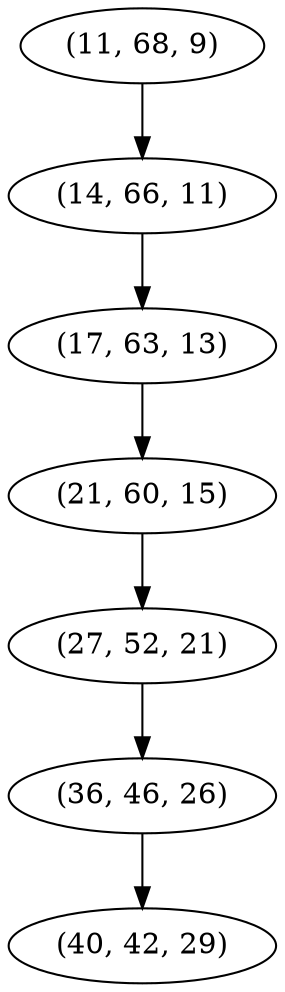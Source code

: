 digraph tree {
    "(11, 68, 9)";
    "(14, 66, 11)";
    "(17, 63, 13)";
    "(21, 60, 15)";
    "(27, 52, 21)";
    "(36, 46, 26)";
    "(40, 42, 29)";
    "(11, 68, 9)" -> "(14, 66, 11)";
    "(14, 66, 11)" -> "(17, 63, 13)";
    "(17, 63, 13)" -> "(21, 60, 15)";
    "(21, 60, 15)" -> "(27, 52, 21)";
    "(27, 52, 21)" -> "(36, 46, 26)";
    "(36, 46, 26)" -> "(40, 42, 29)";
}

